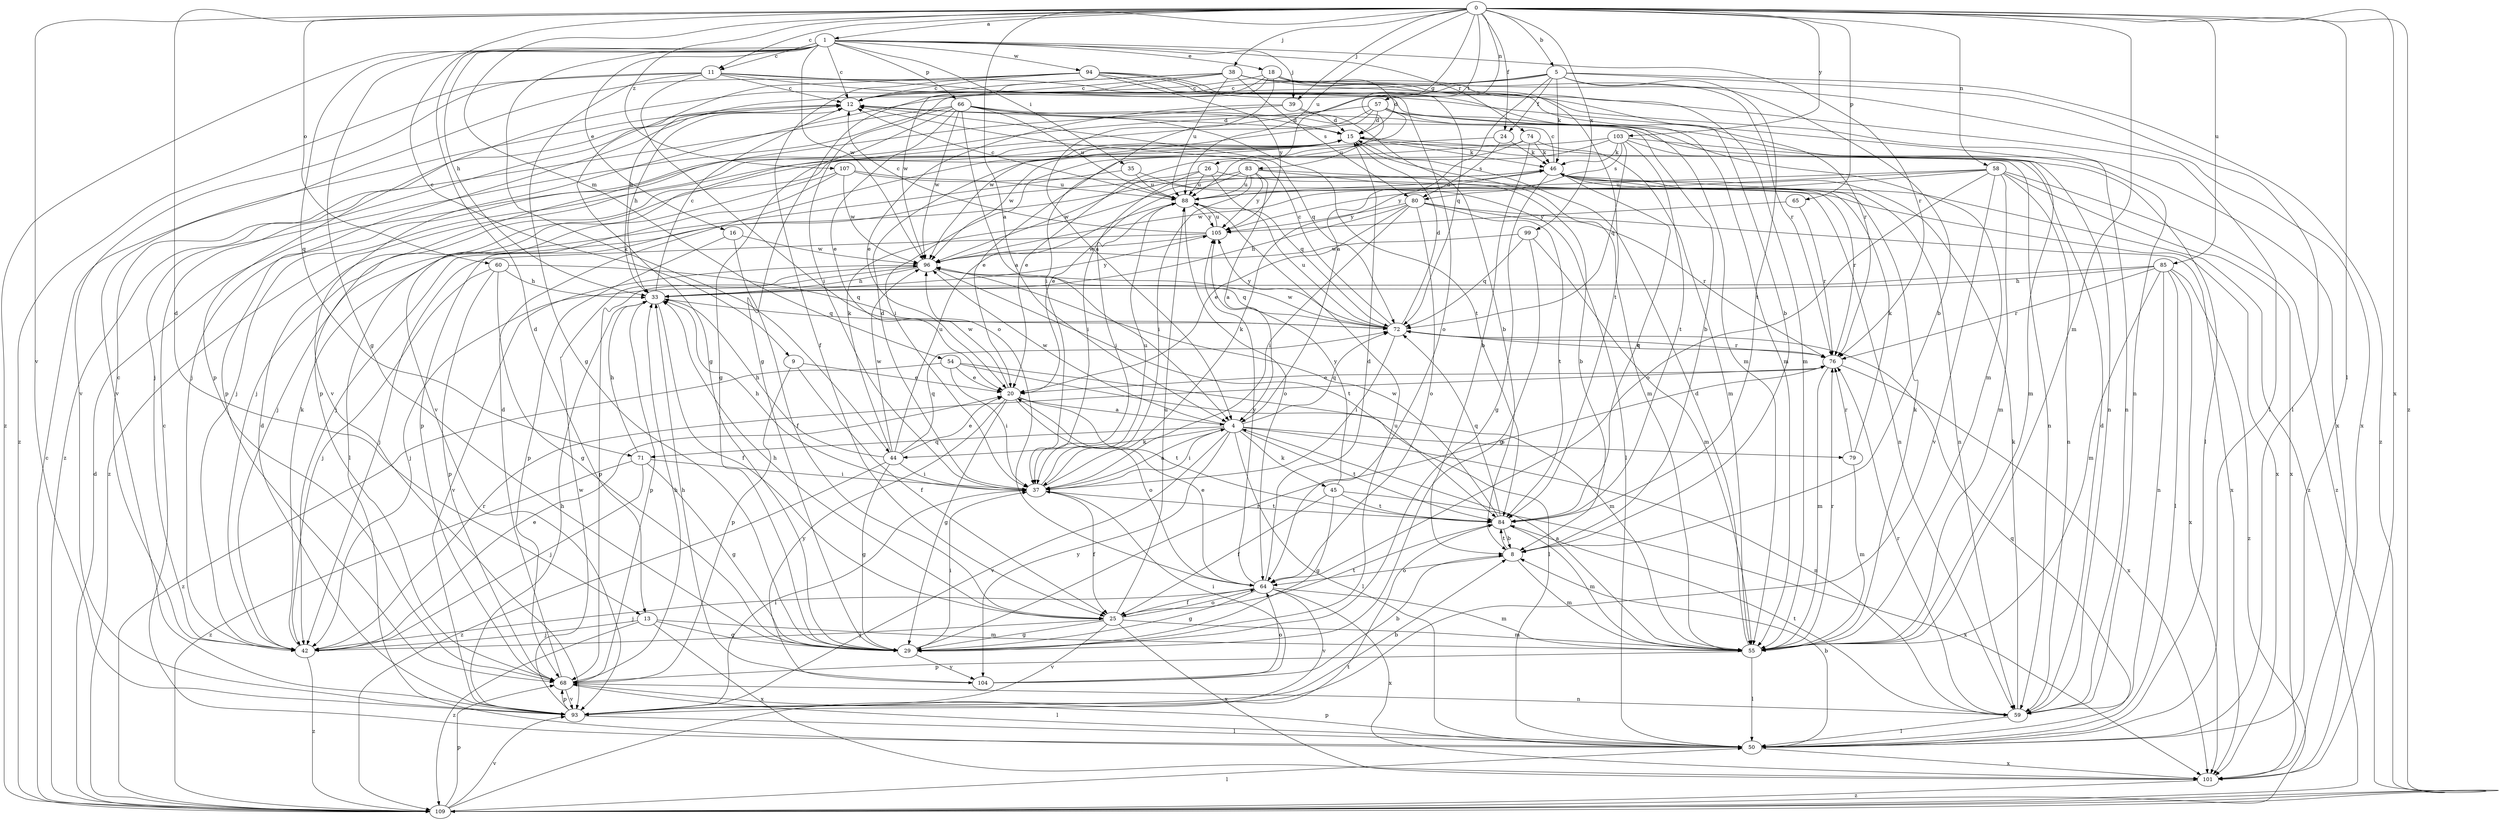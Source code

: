 strict digraph  {
0;
1;
4;
5;
8;
9;
11;
12;
13;
15;
16;
18;
20;
24;
25;
26;
29;
33;
35;
37;
38;
39;
42;
44;
45;
46;
50;
54;
55;
57;
58;
59;
60;
64;
65;
66;
68;
71;
72;
74;
76;
79;
80;
83;
84;
85;
88;
93;
94;
96;
99;
101;
103;
104;
105;
107;
109;
0 -> 1  [label=a];
0 -> 4  [label=a];
0 -> 5  [label=b];
0 -> 9  [label=c];
0 -> 11  [label=c];
0 -> 13  [label=d];
0 -> 24  [label=f];
0 -> 26  [label=g];
0 -> 38  [label=j];
0 -> 39  [label=j];
0 -> 50  [label=l];
0 -> 54  [label=m];
0 -> 55  [label=m];
0 -> 57  [label=n];
0 -> 58  [label=n];
0 -> 60  [label=o];
0 -> 65  [label=p];
0 -> 83  [label=t];
0 -> 85  [label=u];
0 -> 88  [label=u];
0 -> 93  [label=v];
0 -> 99  [label=x];
0 -> 101  [label=x];
0 -> 103  [label=y];
0 -> 107  [label=z];
0 -> 109  [label=z];
1 -> 11  [label=c];
1 -> 12  [label=c];
1 -> 13  [label=d];
1 -> 16  [label=e];
1 -> 18  [label=e];
1 -> 29  [label=g];
1 -> 33  [label=h];
1 -> 35  [label=i];
1 -> 39  [label=j];
1 -> 44  [label=k];
1 -> 66  [label=p];
1 -> 71  [label=q];
1 -> 74  [label=r];
1 -> 76  [label=r];
1 -> 94  [label=w];
1 -> 96  [label=w];
1 -> 109  [label=z];
4 -> 37  [label=i];
4 -> 44  [label=k];
4 -> 45  [label=k];
4 -> 50  [label=l];
4 -> 59  [label=n];
4 -> 71  [label=q];
4 -> 72  [label=q];
4 -> 79  [label=s];
4 -> 84  [label=t];
4 -> 93  [label=v];
4 -> 96  [label=w];
4 -> 104  [label=y];
5 -> 4  [label=a];
5 -> 8  [label=b];
5 -> 12  [label=c];
5 -> 24  [label=f];
5 -> 37  [label=i];
5 -> 46  [label=k];
5 -> 50  [label=l];
5 -> 84  [label=t];
5 -> 93  [label=v];
5 -> 109  [label=z];
8 -> 55  [label=m];
8 -> 64  [label=o];
8 -> 84  [label=t];
9 -> 20  [label=e];
9 -> 25  [label=f];
9 -> 68  [label=p];
11 -> 12  [label=c];
11 -> 29  [label=g];
11 -> 55  [label=m];
11 -> 59  [label=n];
11 -> 64  [label=o];
11 -> 93  [label=v];
11 -> 101  [label=x];
11 -> 109  [label=z];
12 -> 15  [label=d];
12 -> 33  [label=h];
12 -> 68  [label=p];
12 -> 72  [label=q];
13 -> 29  [label=g];
13 -> 42  [label=j];
13 -> 55  [label=m];
13 -> 101  [label=x];
13 -> 109  [label=z];
15 -> 46  [label=k];
15 -> 55  [label=m];
15 -> 59  [label=n];
15 -> 96  [label=w];
15 -> 109  [label=z];
16 -> 25  [label=f];
16 -> 68  [label=p];
16 -> 96  [label=w];
18 -> 4  [label=a];
18 -> 12  [label=c];
18 -> 15  [label=d];
18 -> 29  [label=g];
18 -> 37  [label=i];
18 -> 55  [label=m];
18 -> 76  [label=r];
18 -> 84  [label=t];
20 -> 4  [label=a];
20 -> 29  [label=g];
20 -> 64  [label=o];
20 -> 84  [label=t];
20 -> 96  [label=w];
20 -> 104  [label=y];
24 -> 42  [label=j];
24 -> 46  [label=k];
24 -> 80  [label=s];
25 -> 29  [label=g];
25 -> 33  [label=h];
25 -> 42  [label=j];
25 -> 55  [label=m];
25 -> 64  [label=o];
25 -> 84  [label=t];
25 -> 88  [label=u];
25 -> 93  [label=v];
25 -> 101  [label=x];
26 -> 37  [label=i];
26 -> 72  [label=q];
26 -> 88  [label=u];
26 -> 96  [label=w];
26 -> 101  [label=x];
29 -> 37  [label=i];
29 -> 76  [label=r];
29 -> 88  [label=u];
29 -> 104  [label=y];
33 -> 12  [label=c];
33 -> 25  [label=f];
33 -> 68  [label=p];
33 -> 72  [label=q];
33 -> 105  [label=y];
35 -> 42  [label=j];
35 -> 50  [label=l];
35 -> 88  [label=u];
37 -> 4  [label=a];
37 -> 15  [label=d];
37 -> 25  [label=f];
37 -> 33  [label=h];
37 -> 46  [label=k];
37 -> 84  [label=t];
37 -> 88  [label=u];
38 -> 8  [label=b];
38 -> 12  [label=c];
38 -> 33  [label=h];
38 -> 50  [label=l];
38 -> 68  [label=p];
38 -> 80  [label=s];
38 -> 88  [label=u];
38 -> 96  [label=w];
38 -> 101  [label=x];
39 -> 8  [label=b];
39 -> 15  [label=d];
39 -> 20  [label=e];
39 -> 68  [label=p];
42 -> 12  [label=c];
42 -> 20  [label=e];
42 -> 46  [label=k];
42 -> 76  [label=r];
42 -> 109  [label=z];
44 -> 20  [label=e];
44 -> 29  [label=g];
44 -> 33  [label=h];
44 -> 37  [label=i];
44 -> 46  [label=k];
44 -> 72  [label=q];
44 -> 88  [label=u];
44 -> 96  [label=w];
44 -> 109  [label=z];
45 -> 25  [label=f];
45 -> 29  [label=g];
45 -> 84  [label=t];
45 -> 101  [label=x];
45 -> 105  [label=y];
46 -> 12  [label=c];
46 -> 29  [label=g];
46 -> 59  [label=n];
46 -> 76  [label=r];
46 -> 84  [label=t];
46 -> 88  [label=u];
50 -> 8  [label=b];
50 -> 12  [label=c];
50 -> 68  [label=p];
50 -> 72  [label=q];
50 -> 101  [label=x];
54 -> 20  [label=e];
54 -> 37  [label=i];
54 -> 50  [label=l];
54 -> 55  [label=m];
54 -> 109  [label=z];
55 -> 4  [label=a];
55 -> 15  [label=d];
55 -> 46  [label=k];
55 -> 50  [label=l];
55 -> 68  [label=p];
55 -> 76  [label=r];
57 -> 8  [label=b];
57 -> 15  [label=d];
57 -> 42  [label=j];
57 -> 55  [label=m];
57 -> 59  [label=n];
57 -> 88  [label=u];
57 -> 93  [label=v];
57 -> 96  [label=w];
58 -> 55  [label=m];
58 -> 59  [label=n];
58 -> 64  [label=o];
58 -> 88  [label=u];
58 -> 93  [label=v];
58 -> 96  [label=w];
58 -> 101  [label=x];
58 -> 105  [label=y];
58 -> 109  [label=z];
59 -> 15  [label=d];
59 -> 46  [label=k];
59 -> 50  [label=l];
59 -> 76  [label=r];
59 -> 84  [label=t];
60 -> 29  [label=g];
60 -> 33  [label=h];
60 -> 42  [label=j];
60 -> 68  [label=p];
60 -> 72  [label=q];
64 -> 15  [label=d];
64 -> 20  [label=e];
64 -> 25  [label=f];
64 -> 29  [label=g];
64 -> 42  [label=j];
64 -> 55  [label=m];
64 -> 93  [label=v];
64 -> 101  [label=x];
64 -> 105  [label=y];
65 -> 76  [label=r];
65 -> 105  [label=y];
66 -> 4  [label=a];
66 -> 15  [label=d];
66 -> 20  [label=e];
66 -> 29  [label=g];
66 -> 42  [label=j];
66 -> 59  [label=n];
66 -> 84  [label=t];
66 -> 88  [label=u];
66 -> 96  [label=w];
66 -> 109  [label=z];
68 -> 15  [label=d];
68 -> 33  [label=h];
68 -> 50  [label=l];
68 -> 59  [label=n];
68 -> 93  [label=v];
71 -> 29  [label=g];
71 -> 33  [label=h];
71 -> 37  [label=i];
71 -> 42  [label=j];
71 -> 109  [label=z];
72 -> 12  [label=c];
72 -> 15  [label=d];
72 -> 37  [label=i];
72 -> 76  [label=r];
72 -> 88  [label=u];
72 -> 96  [label=w];
72 -> 105  [label=y];
74 -> 8  [label=b];
74 -> 20  [label=e];
74 -> 37  [label=i];
74 -> 46  [label=k];
74 -> 55  [label=m];
76 -> 20  [label=e];
76 -> 55  [label=m];
76 -> 72  [label=q];
76 -> 101  [label=x];
79 -> 46  [label=k];
79 -> 55  [label=m];
79 -> 76  [label=r];
80 -> 20  [label=e];
80 -> 33  [label=h];
80 -> 37  [label=i];
80 -> 64  [label=o];
80 -> 76  [label=r];
80 -> 84  [label=t];
80 -> 101  [label=x];
80 -> 105  [label=y];
83 -> 4  [label=a];
83 -> 8  [label=b];
83 -> 20  [label=e];
83 -> 37  [label=i];
83 -> 42  [label=j];
83 -> 88  [label=u];
83 -> 105  [label=y];
83 -> 109  [label=z];
84 -> 8  [label=b];
84 -> 55  [label=m];
84 -> 72  [label=q];
84 -> 96  [label=w];
85 -> 33  [label=h];
85 -> 42  [label=j];
85 -> 50  [label=l];
85 -> 55  [label=m];
85 -> 59  [label=n];
85 -> 76  [label=r];
85 -> 101  [label=x];
85 -> 109  [label=z];
88 -> 12  [label=c];
88 -> 37  [label=i];
88 -> 64  [label=o];
88 -> 105  [label=y];
93 -> 8  [label=b];
93 -> 15  [label=d];
93 -> 33  [label=h];
93 -> 37  [label=i];
93 -> 50  [label=l];
93 -> 68  [label=p];
93 -> 96  [label=w];
94 -> 12  [label=c];
94 -> 25  [label=f];
94 -> 29  [label=g];
94 -> 55  [label=m];
94 -> 64  [label=o];
94 -> 72  [label=q];
94 -> 76  [label=r];
94 -> 93  [label=v];
94 -> 105  [label=y];
96 -> 33  [label=h];
96 -> 68  [label=p];
96 -> 72  [label=q];
96 -> 84  [label=t];
96 -> 93  [label=v];
99 -> 29  [label=g];
99 -> 55  [label=m];
99 -> 72  [label=q];
99 -> 96  [label=w];
101 -> 109  [label=z];
103 -> 20  [label=e];
103 -> 42  [label=j];
103 -> 46  [label=k];
103 -> 50  [label=l];
103 -> 55  [label=m];
103 -> 72  [label=q];
103 -> 80  [label=s];
103 -> 84  [label=t];
104 -> 8  [label=b];
104 -> 33  [label=h];
104 -> 37  [label=i];
104 -> 64  [label=o];
105 -> 12  [label=c];
105 -> 42  [label=j];
105 -> 88  [label=u];
105 -> 96  [label=w];
107 -> 50  [label=l];
107 -> 59  [label=n];
107 -> 68  [label=p];
107 -> 88  [label=u];
107 -> 96  [label=w];
109 -> 12  [label=c];
109 -> 15  [label=d];
109 -> 50  [label=l];
109 -> 68  [label=p];
109 -> 84  [label=t];
109 -> 93  [label=v];
}
